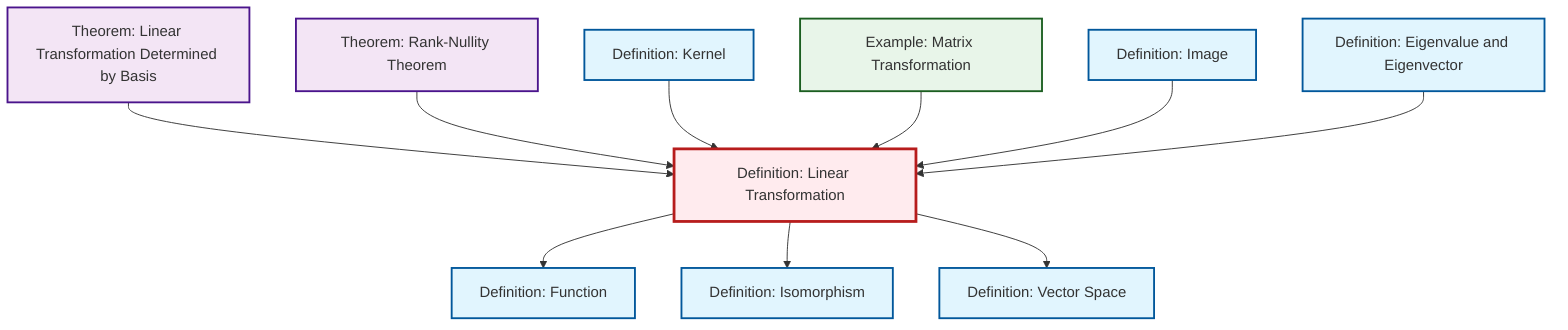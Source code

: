 graph TD
    classDef definition fill:#e1f5fe,stroke:#01579b,stroke-width:2px
    classDef theorem fill:#f3e5f5,stroke:#4a148c,stroke-width:2px
    classDef axiom fill:#fff3e0,stroke:#e65100,stroke-width:2px
    classDef example fill:#e8f5e9,stroke:#1b5e20,stroke-width:2px
    classDef current fill:#ffebee,stroke:#b71c1c,stroke-width:3px
    thm-linear-transformation-basis["Theorem: Linear Transformation Determined by Basis"]:::theorem
    def-function["Definition: Function"]:::definition
    def-linear-transformation["Definition: Linear Transformation"]:::definition
    def-eigenvalue-eigenvector["Definition: Eigenvalue and Eigenvector"]:::definition
    thm-rank-nullity["Theorem: Rank-Nullity Theorem"]:::theorem
    def-kernel["Definition: Kernel"]:::definition
    ex-matrix-transformation["Example: Matrix Transformation"]:::example
    def-vector-space["Definition: Vector Space"]:::definition
    def-image["Definition: Image"]:::definition
    def-isomorphism["Definition: Isomorphism"]:::definition
    thm-linear-transformation-basis --> def-linear-transformation
    thm-rank-nullity --> def-linear-transformation
    def-kernel --> def-linear-transformation
    def-linear-transformation --> def-function
    ex-matrix-transformation --> def-linear-transformation
    def-linear-transformation --> def-isomorphism
    def-linear-transformation --> def-vector-space
    def-image --> def-linear-transformation
    def-eigenvalue-eigenvector --> def-linear-transformation
    class def-linear-transformation current